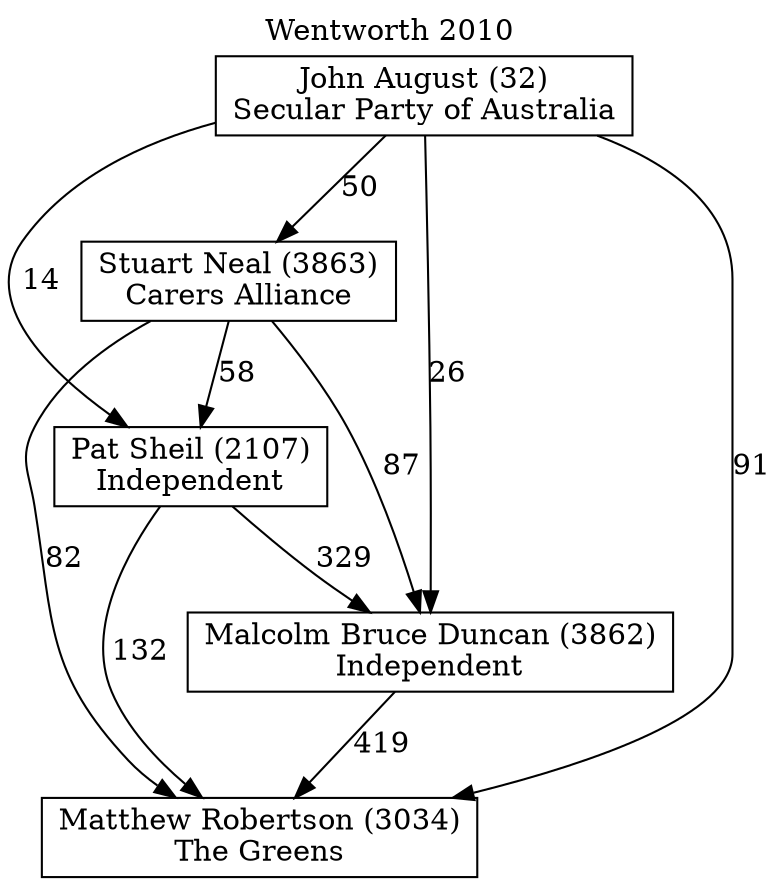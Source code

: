 // House preference flow
digraph "Matthew Robertson (3034)_Wentworth_2010" {
	graph [label="Wentworth 2010" labelloc=t mclimit=10]
	node [shape=box]
	"Matthew Robertson (3034)" [label="Matthew Robertson (3034)
The Greens"]
	"Malcolm Bruce Duncan (3862)" [label="Malcolm Bruce Duncan (3862)
Independent"]
	"Pat Sheil (2107)" [label="Pat Sheil (2107)
Independent"]
	"Stuart Neal (3863)" [label="Stuart Neal (3863)
Carers Alliance"]
	"John August (32)" [label="John August (32)
Secular Party of Australia"]
	"Matthew Robertson (3034)" [label="Matthew Robertson (3034)
The Greens"]
	"Pat Sheil (2107)" [label="Pat Sheil (2107)
Independent"]
	"Stuart Neal (3863)" [label="Stuart Neal (3863)
Carers Alliance"]
	"John August (32)" [label="John August (32)
Secular Party of Australia"]
	"Matthew Robertson (3034)" [label="Matthew Robertson (3034)
The Greens"]
	"Stuart Neal (3863)" [label="Stuart Neal (3863)
Carers Alliance"]
	"John August (32)" [label="John August (32)
Secular Party of Australia"]
	"Matthew Robertson (3034)" [label="Matthew Robertson (3034)
The Greens"]
	"John August (32)" [label="John August (32)
Secular Party of Australia"]
	"John August (32)" [label="John August (32)
Secular Party of Australia"]
	"Stuart Neal (3863)" [label="Stuart Neal (3863)
Carers Alliance"]
	"John August (32)" [label="John August (32)
Secular Party of Australia"]
	"John August (32)" [label="John August (32)
Secular Party of Australia"]
	"Pat Sheil (2107)" [label="Pat Sheil (2107)
Independent"]
	"Stuart Neal (3863)" [label="Stuart Neal (3863)
Carers Alliance"]
	"John August (32)" [label="John August (32)
Secular Party of Australia"]
	"Pat Sheil (2107)" [label="Pat Sheil (2107)
Independent"]
	"John August (32)" [label="John August (32)
Secular Party of Australia"]
	"John August (32)" [label="John August (32)
Secular Party of Australia"]
	"Stuart Neal (3863)" [label="Stuart Neal (3863)
Carers Alliance"]
	"John August (32)" [label="John August (32)
Secular Party of Australia"]
	"John August (32)" [label="John August (32)
Secular Party of Australia"]
	"Malcolm Bruce Duncan (3862)" [label="Malcolm Bruce Duncan (3862)
Independent"]
	"Pat Sheil (2107)" [label="Pat Sheil (2107)
Independent"]
	"Stuart Neal (3863)" [label="Stuart Neal (3863)
Carers Alliance"]
	"John August (32)" [label="John August (32)
Secular Party of Australia"]
	"Malcolm Bruce Duncan (3862)" [label="Malcolm Bruce Duncan (3862)
Independent"]
	"Stuart Neal (3863)" [label="Stuart Neal (3863)
Carers Alliance"]
	"John August (32)" [label="John August (32)
Secular Party of Australia"]
	"Malcolm Bruce Duncan (3862)" [label="Malcolm Bruce Duncan (3862)
Independent"]
	"John August (32)" [label="John August (32)
Secular Party of Australia"]
	"John August (32)" [label="John August (32)
Secular Party of Australia"]
	"Stuart Neal (3863)" [label="Stuart Neal (3863)
Carers Alliance"]
	"John August (32)" [label="John August (32)
Secular Party of Australia"]
	"John August (32)" [label="John August (32)
Secular Party of Australia"]
	"Pat Sheil (2107)" [label="Pat Sheil (2107)
Independent"]
	"Stuart Neal (3863)" [label="Stuart Neal (3863)
Carers Alliance"]
	"John August (32)" [label="John August (32)
Secular Party of Australia"]
	"Pat Sheil (2107)" [label="Pat Sheil (2107)
Independent"]
	"John August (32)" [label="John August (32)
Secular Party of Australia"]
	"John August (32)" [label="John August (32)
Secular Party of Australia"]
	"Stuart Neal (3863)" [label="Stuart Neal (3863)
Carers Alliance"]
	"John August (32)" [label="John August (32)
Secular Party of Australia"]
	"John August (32)" [label="John August (32)
Secular Party of Australia"]
	"Malcolm Bruce Duncan (3862)" -> "Matthew Robertson (3034)" [label=419]
	"Pat Sheil (2107)" -> "Malcolm Bruce Duncan (3862)" [label=329]
	"Stuart Neal (3863)" -> "Pat Sheil (2107)" [label=58]
	"John August (32)" -> "Stuart Neal (3863)" [label=50]
	"Pat Sheil (2107)" -> "Matthew Robertson (3034)" [label=132]
	"Stuart Neal (3863)" -> "Matthew Robertson (3034)" [label=82]
	"John August (32)" -> "Matthew Robertson (3034)" [label=91]
	"John August (32)" -> "Pat Sheil (2107)" [label=14]
	"Stuart Neal (3863)" -> "Malcolm Bruce Duncan (3862)" [label=87]
	"John August (32)" -> "Malcolm Bruce Duncan (3862)" [label=26]
}
